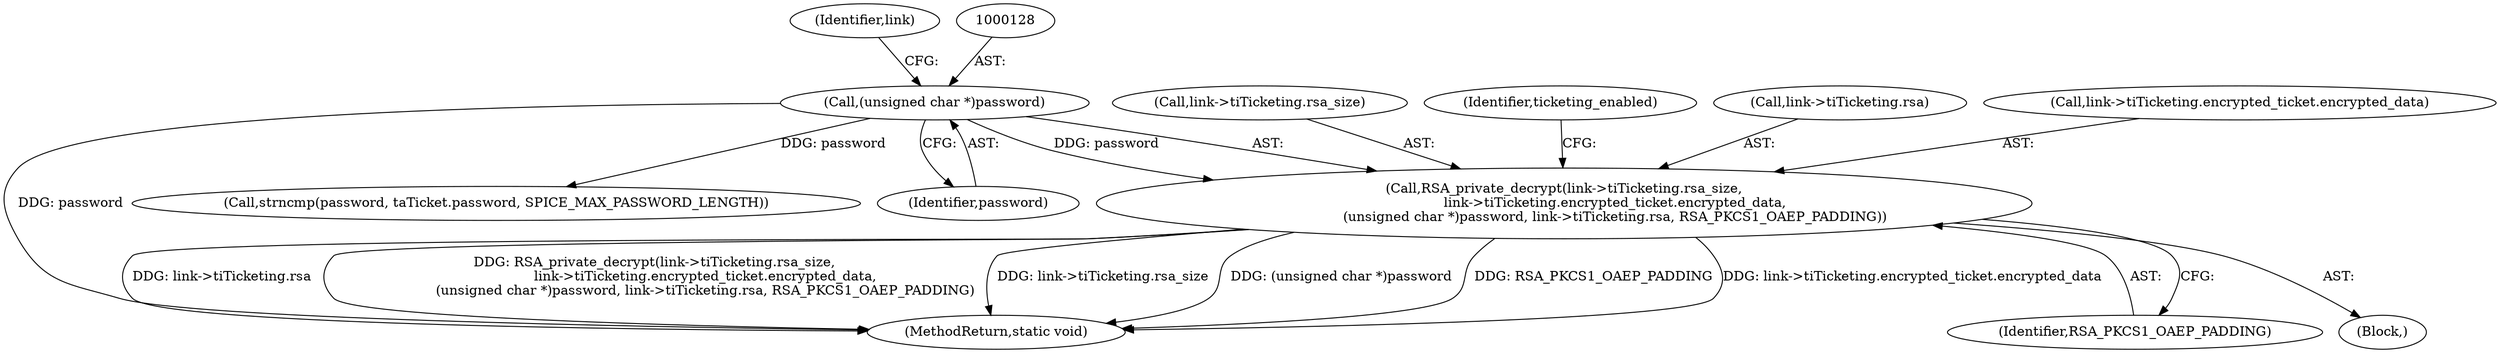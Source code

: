digraph "0_spice_8af619009660b24e0b41ad26b30289eea288fcc2@API" {
"1000114" [label="(Call,RSA_private_decrypt(link->tiTicketing.rsa_size,\n                        link->tiTicketing.encrypted_ticket.encrypted_data,\n                        (unsigned char *)password, link->tiTicketing.rsa, RSA_PKCS1_OAEP_PADDING))"];
"1000127" [label="(Call,(unsigned char *)password)"];
"1000172" [label="(Call,strncmp(password, taTicket.password, SPICE_MAX_PASSWORD_LENGTH))"];
"1000115" [label="(Call,link->tiTicketing.rsa_size)"];
"1000135" [label="(Identifier,RSA_PKCS1_OAEP_PADDING)"];
"1000114" [label="(Call,RSA_private_decrypt(link->tiTicketing.rsa_size,\n                        link->tiTicketing.encrypted_ticket.encrypted_data,\n                        (unsigned char *)password, link->tiTicketing.rsa, RSA_PKCS1_OAEP_PADDING))"];
"1000132" [label="(Identifier,link)"];
"1000129" [label="(Identifier,password)"];
"1000197" [label="(MethodReturn,static void)"];
"1000127" [label="(Call,(unsigned char *)password)"];
"1000102" [label="(Block,)"];
"1000138" [label="(Identifier,ticketing_enabled)"];
"1000130" [label="(Call,link->tiTicketing.rsa)"];
"1000120" [label="(Call,link->tiTicketing.encrypted_ticket.encrypted_data)"];
"1000114" -> "1000102"  [label="AST: "];
"1000114" -> "1000135"  [label="CFG: "];
"1000115" -> "1000114"  [label="AST: "];
"1000120" -> "1000114"  [label="AST: "];
"1000127" -> "1000114"  [label="AST: "];
"1000130" -> "1000114"  [label="AST: "];
"1000135" -> "1000114"  [label="AST: "];
"1000138" -> "1000114"  [label="CFG: "];
"1000114" -> "1000197"  [label="DDG: link->tiTicketing.rsa"];
"1000114" -> "1000197"  [label="DDG: RSA_private_decrypt(link->tiTicketing.rsa_size,\n                        link->tiTicketing.encrypted_ticket.encrypted_data,\n                        (unsigned char *)password, link->tiTicketing.rsa, RSA_PKCS1_OAEP_PADDING)"];
"1000114" -> "1000197"  [label="DDG: link->tiTicketing.rsa_size"];
"1000114" -> "1000197"  [label="DDG: (unsigned char *)password"];
"1000114" -> "1000197"  [label="DDG: RSA_PKCS1_OAEP_PADDING"];
"1000114" -> "1000197"  [label="DDG: link->tiTicketing.encrypted_ticket.encrypted_data"];
"1000127" -> "1000114"  [label="DDG: password"];
"1000127" -> "1000129"  [label="CFG: "];
"1000128" -> "1000127"  [label="AST: "];
"1000129" -> "1000127"  [label="AST: "];
"1000132" -> "1000127"  [label="CFG: "];
"1000127" -> "1000197"  [label="DDG: password"];
"1000127" -> "1000172"  [label="DDG: password"];
}
